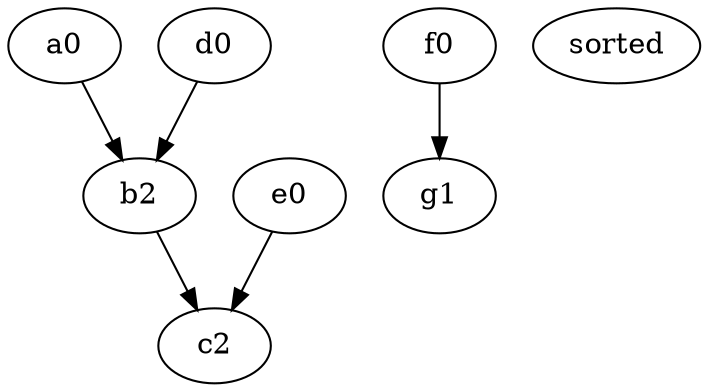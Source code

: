 digraph graphname {
     a0 -> b2 -> c2;
     d0 -> b2;
     e0 -> c2;
     f0 -> g1;
     sorted;
 }